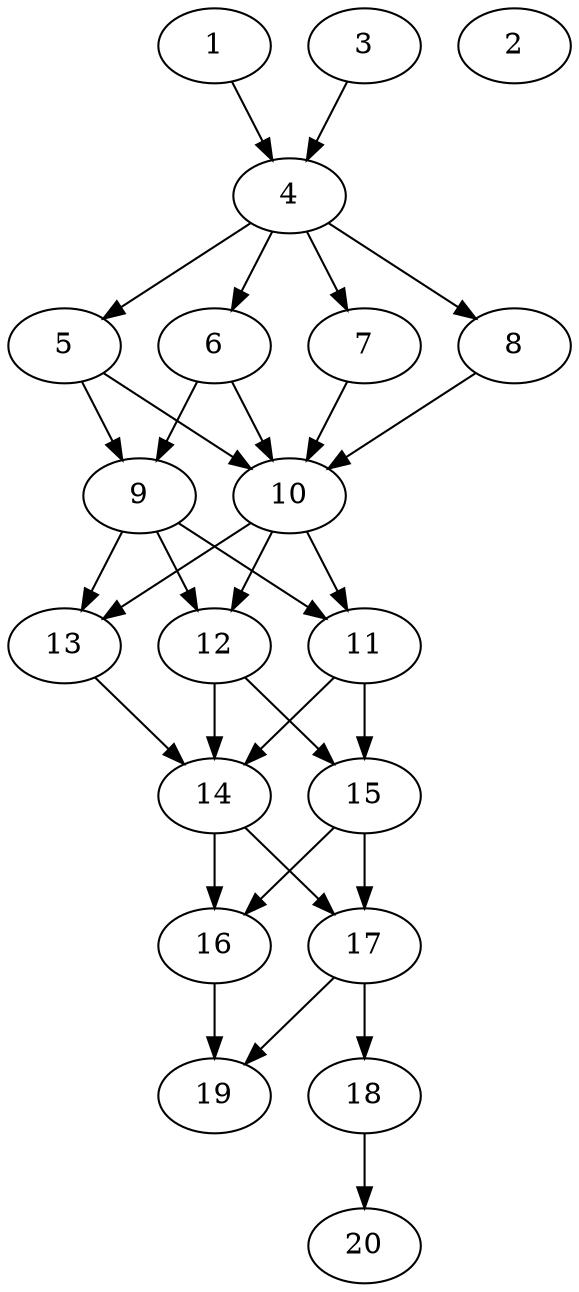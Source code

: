 // DAG automatically generated by daggen at Sat Jul 27 15:36:52 2019
// ./daggen --dot -n 20 --ccr 0.5 --fat 0.4 --regular 0.5 --density 0.8 --mindata 5242880 --maxdata 52428800 
digraph G {
  1 [size="82313216", alpha="0.00", expect_size="41156608"] 
  1 -> 4 [size ="41156608"]
  2 [size="61227008", alpha="0.18", expect_size="30613504"] 
  3 [size="73281536", alpha="0.06", expect_size="36640768"] 
  3 -> 4 [size ="36640768"]
  4 [size="96673792", alpha="0.07", expect_size="48336896"] 
  4 -> 5 [size ="48336896"]
  4 -> 6 [size ="48336896"]
  4 -> 7 [size ="48336896"]
  4 -> 8 [size ="48336896"]
  5 [size="51187712", alpha="0.12", expect_size="25593856"] 
  5 -> 9 [size ="25593856"]
  5 -> 10 [size ="25593856"]
  6 [size="33837056", alpha="0.04", expect_size="16918528"] 
  6 -> 9 [size ="16918528"]
  6 -> 10 [size ="16918528"]
  7 [size="89751552", alpha="0.07", expect_size="44875776"] 
  7 -> 10 [size ="44875776"]
  8 [size="31952896", alpha="0.08", expect_size="15976448"] 
  8 -> 10 [size ="15976448"]
  9 [size="18524160", alpha="0.19", expect_size="9262080"] 
  9 -> 11 [size ="9262080"]
  9 -> 12 [size ="9262080"]
  9 -> 13 [size ="9262080"]
  10 [size="44697600", alpha="0.04", expect_size="22348800"] 
  10 -> 11 [size ="22348800"]
  10 -> 12 [size ="22348800"]
  10 -> 13 [size ="22348800"]
  11 [size="85157888", alpha="0.18", expect_size="42578944"] 
  11 -> 14 [size ="42578944"]
  11 -> 15 [size ="42578944"]
  12 [size="86728704", alpha="0.11", expect_size="43364352"] 
  12 -> 14 [size ="43364352"]
  12 -> 15 [size ="43364352"]
  13 [size="76560384", alpha="0.20", expect_size="38280192"] 
  13 -> 14 [size ="38280192"]
  14 [size="104685568", alpha="0.08", expect_size="52342784"] 
  14 -> 16 [size ="52342784"]
  14 -> 17 [size ="52342784"]
  15 [size="45246464", alpha="0.04", expect_size="22623232"] 
  15 -> 16 [size ="22623232"]
  15 -> 17 [size ="22623232"]
  16 [size="101216256", alpha="0.06", expect_size="50608128"] 
  16 -> 19 [size ="50608128"]
  17 [size="25845760", alpha="0.13", expect_size="12922880"] 
  17 -> 18 [size ="12922880"]
  17 -> 19 [size ="12922880"]
  18 [size="58861568", alpha="0.14", expect_size="29430784"] 
  18 -> 20 [size ="29430784"]
  19 [size="96581632", alpha="0.20", expect_size="48290816"] 
  20 [size="90345472", alpha="0.14", expect_size="45172736"] 
}
